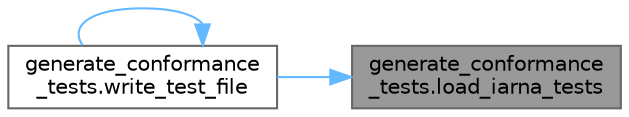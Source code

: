 digraph "generate_conformance_tests.load_iarna_tests"
{
 // LATEX_PDF_SIZE
  bgcolor="transparent";
  edge [fontname=Helvetica,fontsize=10,labelfontname=Helvetica,labelfontsize=10];
  node [fontname=Helvetica,fontsize=10,shape=box,height=0.2,width=0.4];
  rankdir="RL";
  Node1 [id="Node000001",label="generate_conformance\l_tests.load_iarna_tests",height=0.2,width=0.4,color="gray40", fillcolor="grey60", style="filled", fontcolor="black",tooltip=" "];
  Node1 -> Node2 [id="edge1_Node000001_Node000002",dir="back",color="steelblue1",style="solid",tooltip=" "];
  Node2 [id="Node000002",label="generate_conformance\l_tests.write_test_file",height=0.2,width=0.4,color="grey40", fillcolor="white", style="filled",URL="$namespacegenerate__conformance__tests.html#a7a5a36f5785b7fccfefc7df3d32484c5",tooltip=" "];
  Node2 -> Node2 [id="edge2_Node000002_Node000002",dir="back",color="steelblue1",style="solid",tooltip=" "];
}
